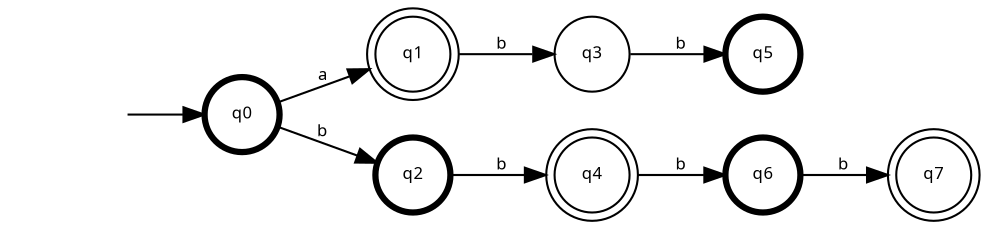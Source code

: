 digraph g{
	rankdir=LR;
	graph [dpi=300 ordering="out"];
	margin=0;
	null [style=invis];
	q0 [label="q0" shape="circle" fontname=verdana fontsize=8 color="black" fontcolor="black" style="setlinewidth(3),filled" fillcolor="white"];
	q1 [label="q1" shape="circle" peripheries=2 fontname=verdana fontsize=8 color="black" fontcolor="black" style="filled" fillcolor="white"];
	q2 [label="q2" shape="circle" fontname=verdana fontsize=8 color="black" fontcolor="black" style="setlinewidth(3),filled" fillcolor="white"];
	q3 [label="q4" shape="circle" peripheries=2 fontname=verdana fontsize=8 color="black" fontcolor="black" style="filled" fillcolor="white"];
	q4 [label="q6" shape="circle" fontname=verdana fontsize=8 color="black" fontcolor="black" style="setlinewidth(3),filled" fillcolor="white"];
	q5 [label="q3" shape="circle" fontname=verdana fontsize=8 color="black" fontcolor="black" style="filled" fillcolor="white"];
	q6 [label="q5" shape="circle" fontname=verdana fontsize=8 color="black" fontcolor="black" style="setlinewidth(3),filled" fillcolor="white"];
	q7 [label="q7" shape="circle" peripheries=2 fontname=verdana fontsize=8 color="black" fontcolor="black" style="filled" fillcolor="white"];
	null->q0;
	q0->q1 [label="a" fontname=verdana fontsize=8];
	q0->q2 [label="b" fontname=verdana fontsize=8];
	q1->q5 [label="b" fontname=verdana fontsize=8];
	q2->q3 [label="b" fontname=verdana fontsize=8];
	q3->q4 [label="b" fontname=verdana fontsize=8];
	q4->q7 [label="b" fontname=verdana fontsize=8];
	q5->q6 [label="b" fontname=verdana fontsize=8];
}